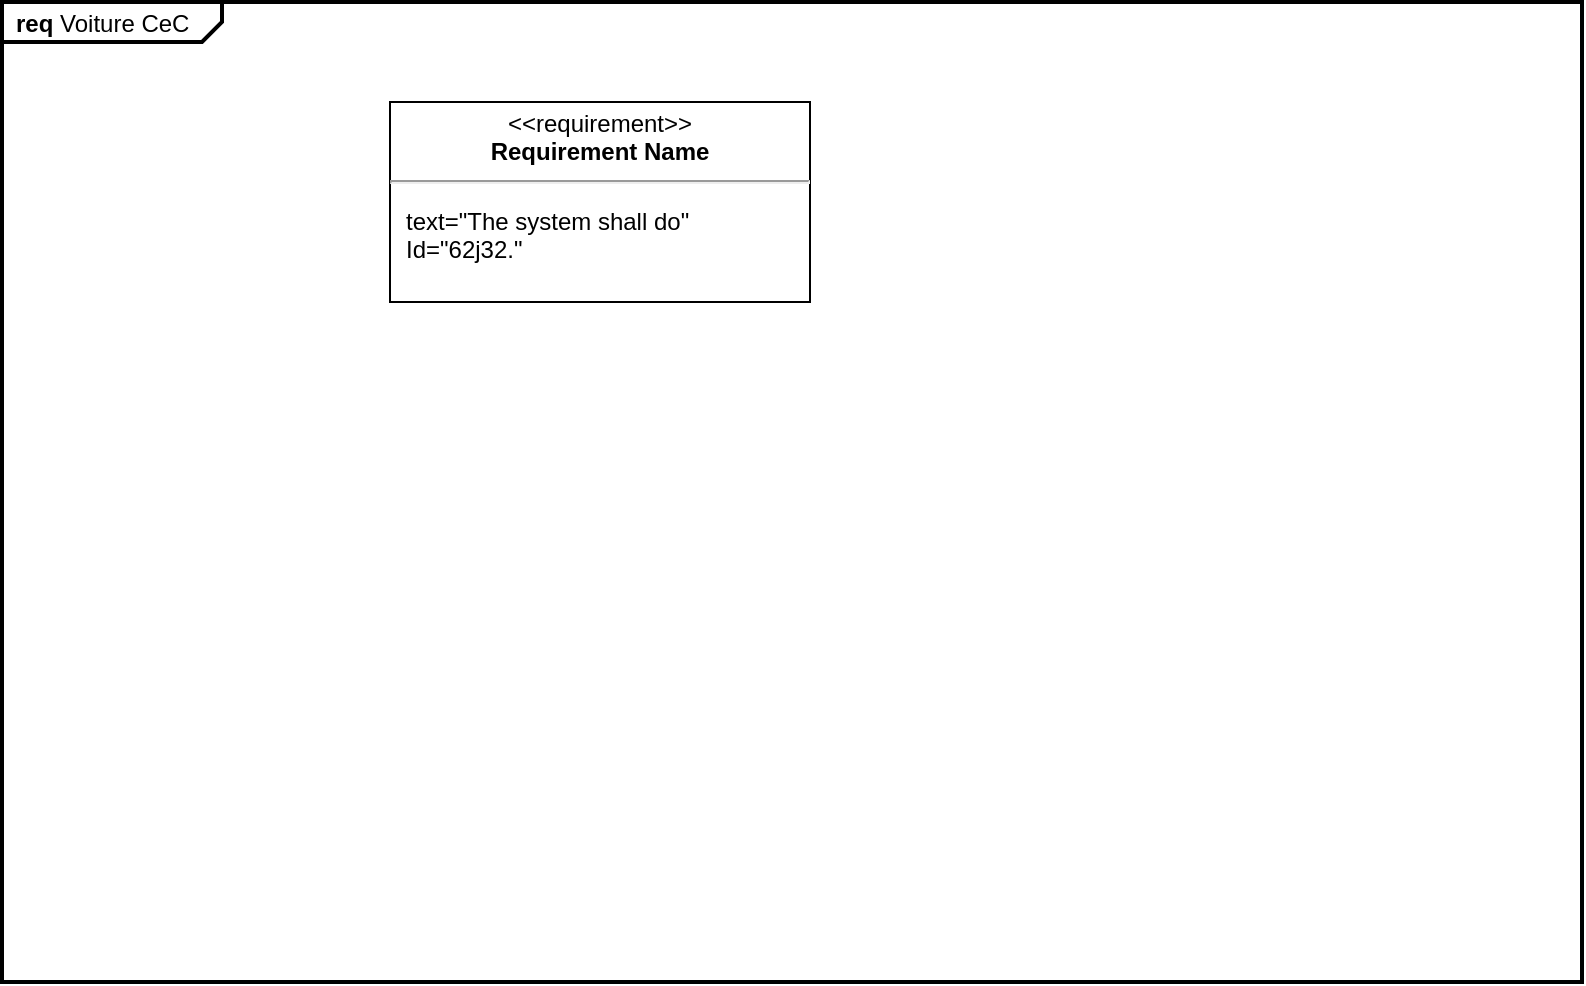 <mxfile version="14.1.7" type="github">
  <diagram id="n1JUjuh9U2ol9TRlmBy1" name="Page-1">
    <mxGraphModel dx="813" dy="435" grid="1" gridSize="10" guides="1" tooltips="1" connect="1" arrows="1" fold="1" page="1" pageScale="1" pageWidth="827" pageHeight="1169" math="0" shadow="0">
      <root>
        <mxCell id="0" />
        <mxCell id="1" parent="0" />
        <mxCell id="vLjzwp20AHgqUVEVgC3A-1" value="&lt;p style=&quot;margin: 0px ; margin-top: 4px ; margin-left: 7px ; text-align: left&quot;&gt;&lt;b&gt;req&lt;/b&gt;  Voiture CeC&lt;/p&gt;" style="html=1;shape=mxgraph.sysml.package;overflow=fill;labelX=110;strokeWidth=2;align=center;" vertex="1" parent="1">
          <mxGeometry x="10" y="10" width="790" height="490" as="geometry" />
        </mxCell>
        <mxCell id="vLjzwp20AHgqUVEVgC3A-2" value="&lt;p style=&quot;margin:0px;margin-top:4px;text-align:center;&quot;&gt;&amp;lt;&amp;lt;requirement&amp;gt;&amp;gt;&lt;br/&gt;&lt;b&gt;Requirement Name&lt;/b&gt;&lt;hr/&gt;&lt;/p&gt;&lt;p style=&quot;margin:0px;margin-left:8px;text-align:left;&quot;&gt;text=&quot;The system shall do&quot;&lt;br/&gt;Id=&quot;62j32.&quot;&lt;/p&gt;" style="shape=rect;overflow=fill;html=1;whiteSpace=wrap;align=center;" vertex="1" parent="1">
          <mxGeometry x="204" y="60" width="210" height="100" as="geometry" />
        </mxCell>
      </root>
    </mxGraphModel>
  </diagram>
</mxfile>
